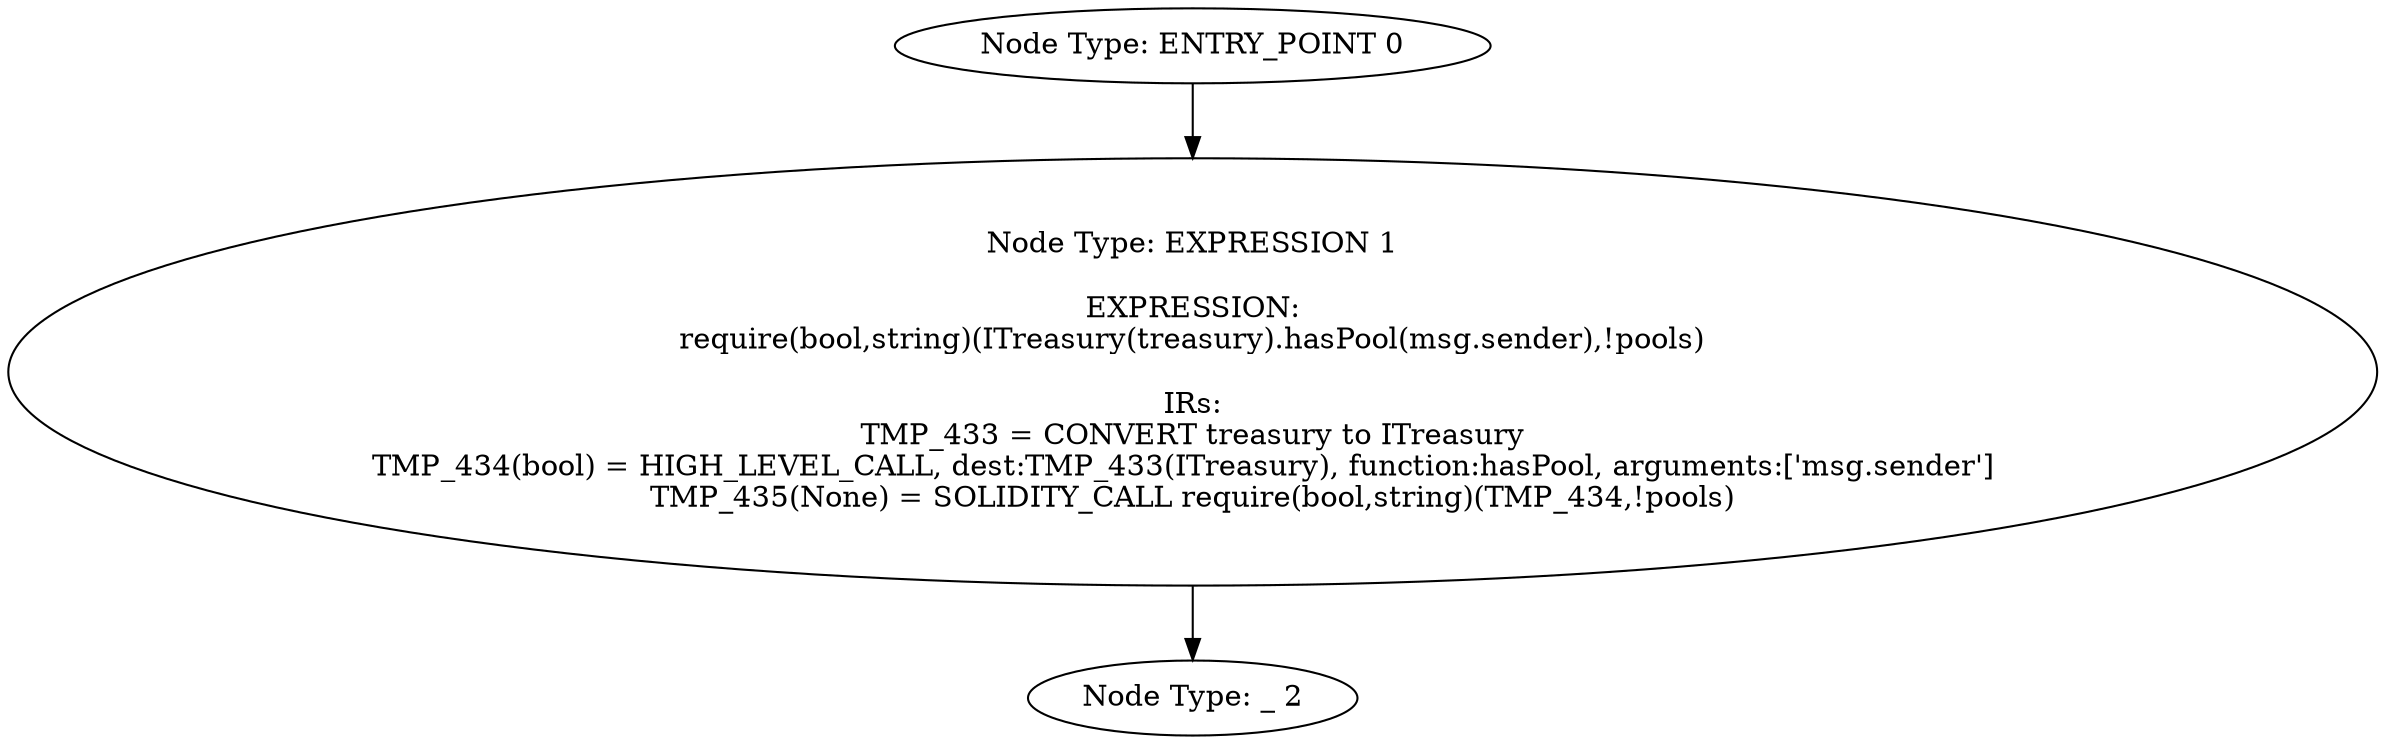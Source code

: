 digraph{
0[label="Node Type: ENTRY_POINT 0
"];
0->1;
1[label="Node Type: EXPRESSION 1

EXPRESSION:
require(bool,string)(ITreasury(treasury).hasPool(msg.sender),!pools)

IRs:
TMP_433 = CONVERT treasury to ITreasury
TMP_434(bool) = HIGH_LEVEL_CALL, dest:TMP_433(ITreasury), function:hasPool, arguments:['msg.sender']  
TMP_435(None) = SOLIDITY_CALL require(bool,string)(TMP_434,!pools)"];
1->2;
2[label="Node Type: _ 2
"];
}
